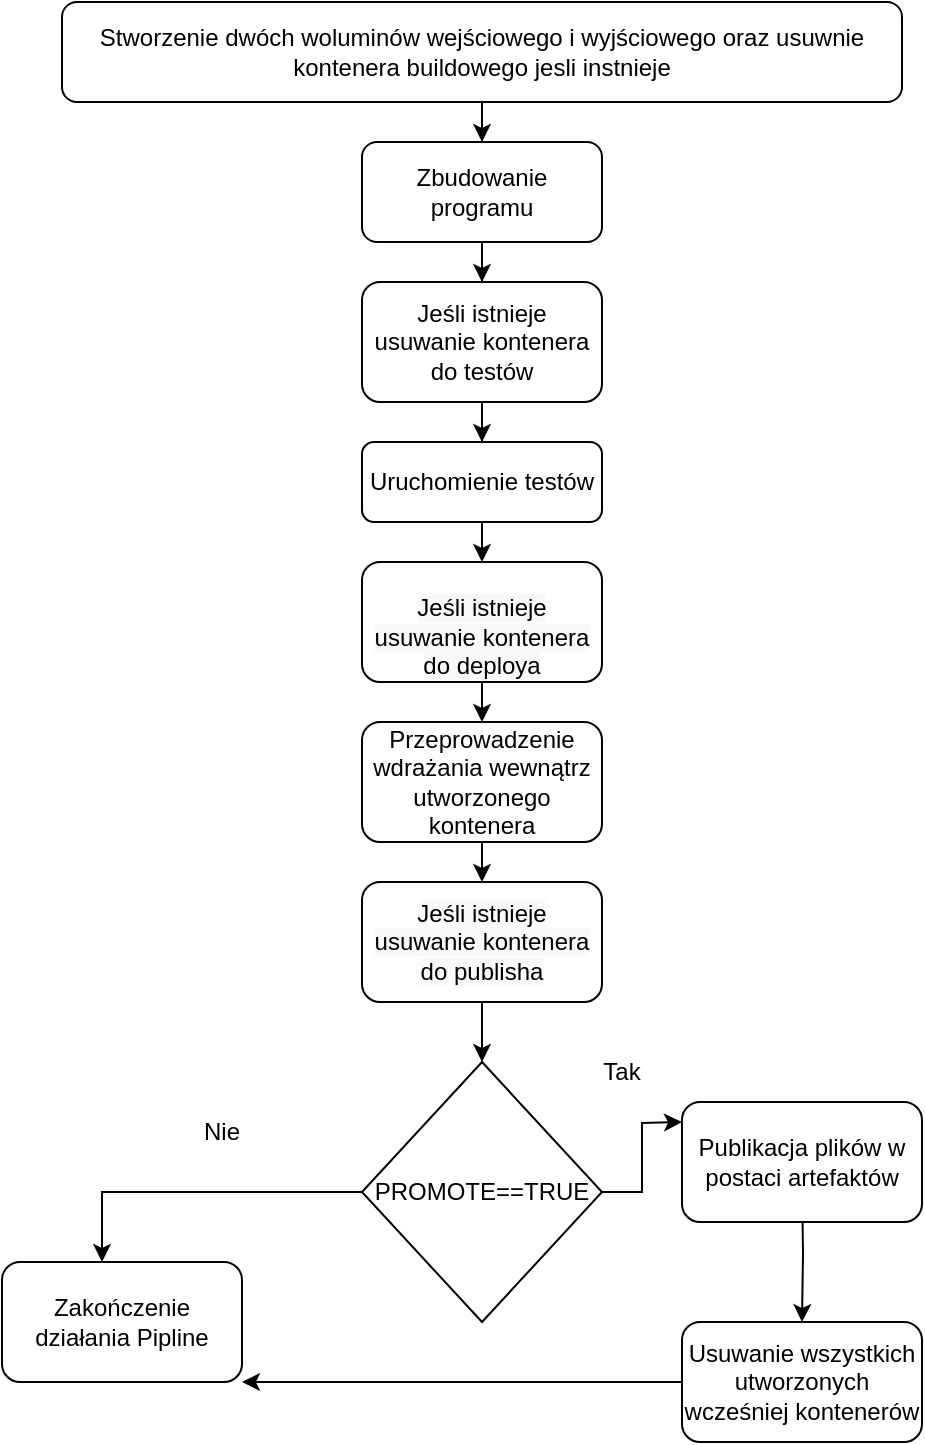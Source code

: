 <mxfile version="18.0.5" type="github"><diagram id="5dtN2lmql0e5MeEoEPmb" name="Page-1"><mxGraphModel dx="1483" dy="1868" grid="1" gridSize="10" guides="1" tooltips="1" connect="1" arrows="1" fold="1" page="1" pageScale="1" pageWidth="827" pageHeight="1169" math="0" shadow="0"><root><mxCell id="0"/><mxCell id="1" parent="0"/><mxCell id="K2R3EDXMdGrGYOBKOW0H-5" style="edgeStyle=orthogonalEdgeStyle;rounded=0;orthogonalLoop=1;jettySize=auto;html=1;exitX=0.5;exitY=1;exitDx=0;exitDy=0;" parent="1" source="K2R3EDXMdGrGYOBKOW0H-2" target="K2R3EDXMdGrGYOBKOW0H-4" edge="1"><mxGeometry relative="1" as="geometry"/></mxCell><mxCell id="K2R3EDXMdGrGYOBKOW0H-2" value="Stworzenie dwóch woluminów wejściowego i wyjściowego oraz usuwnie kontenera buildowego jesli instnieje" style="rounded=1;whiteSpace=wrap;html=1;" parent="1" vertex="1"><mxGeometry x="150" y="-240" width="420" height="50" as="geometry"/></mxCell><mxCell id="K2R3EDXMdGrGYOBKOW0H-7" style="edgeStyle=orthogonalEdgeStyle;rounded=0;orthogonalLoop=1;jettySize=auto;html=1;exitX=0.5;exitY=1;exitDx=0;exitDy=0;" parent="1" source="K2R3EDXMdGrGYOBKOW0H-4" target="K2R3EDXMdGrGYOBKOW0H-6" edge="1"><mxGeometry relative="1" as="geometry"/></mxCell><mxCell id="K2R3EDXMdGrGYOBKOW0H-4" value="Zbudowanie programu" style="rounded=1;whiteSpace=wrap;html=1;" parent="1" vertex="1"><mxGeometry x="300" y="-170" width="120" height="50" as="geometry"/></mxCell><mxCell id="K2R3EDXMdGrGYOBKOW0H-11" value="" style="edgeStyle=orthogonalEdgeStyle;rounded=0;orthogonalLoop=1;jettySize=auto;html=1;" parent="1" source="K2R3EDXMdGrGYOBKOW0H-6" target="K2R3EDXMdGrGYOBKOW0H-10" edge="1"><mxGeometry relative="1" as="geometry"/></mxCell><mxCell id="K2R3EDXMdGrGYOBKOW0H-6" value="Jeśli istnieje usuwanie kontenera do testów" style="rounded=1;whiteSpace=wrap;html=1;" parent="1" vertex="1"><mxGeometry x="300" y="-100" width="120" height="60" as="geometry"/></mxCell><mxCell id="K2R3EDXMdGrGYOBKOW0H-14" style="edgeStyle=orthogonalEdgeStyle;rounded=0;orthogonalLoop=1;jettySize=auto;html=1;exitX=0.5;exitY=1;exitDx=0;exitDy=0;entryX=0.5;entryY=0;entryDx=0;entryDy=0;" parent="1" source="K2R3EDXMdGrGYOBKOW0H-10" target="K2R3EDXMdGrGYOBKOW0H-13" edge="1"><mxGeometry relative="1" as="geometry"/></mxCell><mxCell id="K2R3EDXMdGrGYOBKOW0H-10" value="Uruchomienie testów" style="rounded=1;whiteSpace=wrap;html=1;" parent="1" vertex="1"><mxGeometry x="300" y="-20" width="120" height="40" as="geometry"/></mxCell><mxCell id="K2R3EDXMdGrGYOBKOW0H-18" style="edgeStyle=orthogonalEdgeStyle;rounded=0;orthogonalLoop=1;jettySize=auto;html=1;exitX=0.5;exitY=1;exitDx=0;exitDy=0;entryX=0.5;entryY=0;entryDx=0;entryDy=0;" parent="1" source="K2R3EDXMdGrGYOBKOW0H-13" target="K2R3EDXMdGrGYOBKOW0H-15" edge="1"><mxGeometry relative="1" as="geometry"/></mxCell><mxCell id="K2R3EDXMdGrGYOBKOW0H-13" value="&lt;br&gt;&lt;span style=&quot;color: rgb(0, 0, 0); font-family: Helvetica; font-size: 12px; font-style: normal; font-variant-ligatures: normal; font-variant-caps: normal; font-weight: 400; letter-spacing: normal; orphans: 2; text-align: center; text-indent: 0px; text-transform: none; widows: 2; word-spacing: 0px; -webkit-text-stroke-width: 0px; background-color: rgb(248, 249, 250); text-decoration-thickness: initial; text-decoration-style: initial; text-decoration-color: initial; float: none; display: inline !important;&quot;&gt;Jeśli istnieje usuwanie kontenera do deploya&lt;/span&gt;" style="rounded=1;whiteSpace=wrap;html=1;" parent="1" vertex="1"><mxGeometry x="300" y="40" width="120" height="60" as="geometry"/></mxCell><mxCell id="K2R3EDXMdGrGYOBKOW0H-15" value="Przeprowadzenie wdrażania wewnątrz utworzonego kontenera" style="rounded=1;whiteSpace=wrap;html=1;" parent="1" vertex="1"><mxGeometry x="300" y="120" width="120" height="60" as="geometry"/></mxCell><mxCell id="K2R3EDXMdGrGYOBKOW0H-22" value="" style="edgeStyle=orthogonalEdgeStyle;rounded=0;orthogonalLoop=1;jettySize=auto;html=1;" parent="1" source="K2R3EDXMdGrGYOBKOW0H-19" edge="1"><mxGeometry relative="1" as="geometry"><mxPoint x="460" y="320" as="targetPoint"/></mxGeometry></mxCell><mxCell id="K2R3EDXMdGrGYOBKOW0H-19" value="PROMOTE==TRUE" style="rhombus;whiteSpace=wrap;html=1;" parent="1" vertex="1"><mxGeometry x="300" y="290" width="120" height="130" as="geometry"/></mxCell><mxCell id="K2R3EDXMdGrGYOBKOW0H-32" value="" style="edgeStyle=orthogonalEdgeStyle;rounded=0;orthogonalLoop=1;jettySize=auto;html=1;" parent="1" target="K2R3EDXMdGrGYOBKOW0H-31" edge="1"><mxGeometry relative="1" as="geometry"><mxPoint x="520" y="350" as="sourcePoint"/></mxGeometry></mxCell><mxCell id="K2R3EDXMdGrGYOBKOW0H-23" value="Tak" style="text;html=1;strokeColor=none;fillColor=none;align=center;verticalAlign=middle;whiteSpace=wrap;rounded=0;" parent="1" vertex="1"><mxGeometry x="400" y="280" width="60" height="30" as="geometry"/></mxCell><mxCell id="K2R3EDXMdGrGYOBKOW0H-26" value="Nie" style="text;html=1;strokeColor=none;fillColor=none;align=center;verticalAlign=middle;whiteSpace=wrap;rounded=0;" parent="1" vertex="1"><mxGeometry x="200" y="310" width="60" height="30" as="geometry"/></mxCell><mxCell id="K2R3EDXMdGrGYOBKOW0H-30" style="edgeStyle=orthogonalEdgeStyle;rounded=0;orthogonalLoop=1;jettySize=auto;html=1;exitX=0.5;exitY=1;exitDx=0;exitDy=0;entryX=0.5;entryY=0;entryDx=0;entryDy=0;" parent="1" source="K2R3EDXMdGrGYOBKOW0H-27" target="K2R3EDXMdGrGYOBKOW0H-19" edge="1"><mxGeometry relative="1" as="geometry"/></mxCell><mxCell id="K2R3EDXMdGrGYOBKOW0H-27" value="&lt;span style=&quot;color: rgb(0, 0, 0); font-family: Helvetica; font-size: 12px; font-style: normal; font-variant-ligatures: normal; font-variant-caps: normal; font-weight: 400; letter-spacing: normal; orphans: 2; text-align: center; text-indent: 0px; text-transform: none; widows: 2; word-spacing: 0px; -webkit-text-stroke-width: 0px; text-decoration-thickness: initial; text-decoration-style: initial; text-decoration-color: initial; background-color: rgb(248, 249, 250); float: none; display: inline !important;&quot;&gt;Jeśli istnieje usuwanie kontenera do publisha&lt;/span&gt;" style="rounded=1;whiteSpace=wrap;html=1;" parent="1" vertex="1"><mxGeometry x="300" y="200" width="120" height="60" as="geometry"/></mxCell><mxCell id="K2R3EDXMdGrGYOBKOW0H-28" value="" style="endArrow=classic;html=1;rounded=0;exitX=0.5;exitY=1;exitDx=0;exitDy=0;" parent="1" source="K2R3EDXMdGrGYOBKOW0H-15" target="K2R3EDXMdGrGYOBKOW0H-27" edge="1"><mxGeometry width="50" height="50" relative="1" as="geometry"><mxPoint x="360" y="190" as="sourcePoint"/><mxPoint x="410" y="80" as="targetPoint"/></mxGeometry></mxCell><mxCell id="K2R3EDXMdGrGYOBKOW0H-31" value="Usuwanie wszystkich utworzonych wcześniej kontenerów" style="rounded=1;whiteSpace=wrap;html=1;" parent="1" vertex="1"><mxGeometry x="460" y="420" width="120" height="60" as="geometry"/></mxCell><mxCell id="K2R3EDXMdGrGYOBKOW0H-33" value="&lt;span style=&quot;&quot;&gt;Publikacja plików w postaci artefaktów&lt;/span&gt;" style="rounded=1;whiteSpace=wrap;html=1;" parent="1" vertex="1"><mxGeometry x="460" y="310" width="120" height="60" as="geometry"/></mxCell><mxCell id="K2R3EDXMdGrGYOBKOW0H-34" value="&lt;span style=&quot;&quot;&gt;Zakończenie działania Pipline&lt;/span&gt;" style="rounded=1;whiteSpace=wrap;html=1;" parent="1" vertex="1"><mxGeometry x="120" y="390" width="120" height="60" as="geometry"/></mxCell><mxCell id="kKz8XAMpQMOiA6j8HmmV-1" value="" style="endArrow=classic;html=1;rounded=0;exitX=0;exitY=0.5;exitDx=0;exitDy=0;entryX=1;entryY=1;entryDx=0;entryDy=0;" edge="1" parent="1" source="K2R3EDXMdGrGYOBKOW0H-31" target="K2R3EDXMdGrGYOBKOW0H-34"><mxGeometry width="50" height="50" relative="1" as="geometry"><mxPoint x="330" y="260" as="sourcePoint"/><mxPoint x="380" y="210" as="targetPoint"/></mxGeometry></mxCell><mxCell id="kKz8XAMpQMOiA6j8HmmV-2" value="" style="endArrow=classic;html=1;rounded=0;exitX=0;exitY=0.5;exitDx=0;exitDy=0;" edge="1" parent="1" source="K2R3EDXMdGrGYOBKOW0H-19"><mxGeometry width="50" height="50" relative="1" as="geometry"><mxPoint x="170" y="290" as="sourcePoint"/><mxPoint x="170" y="390" as="targetPoint"/><Array as="points"><mxPoint x="170" y="355"/></Array></mxGeometry></mxCell></root></mxGraphModel></diagram></mxfile>
